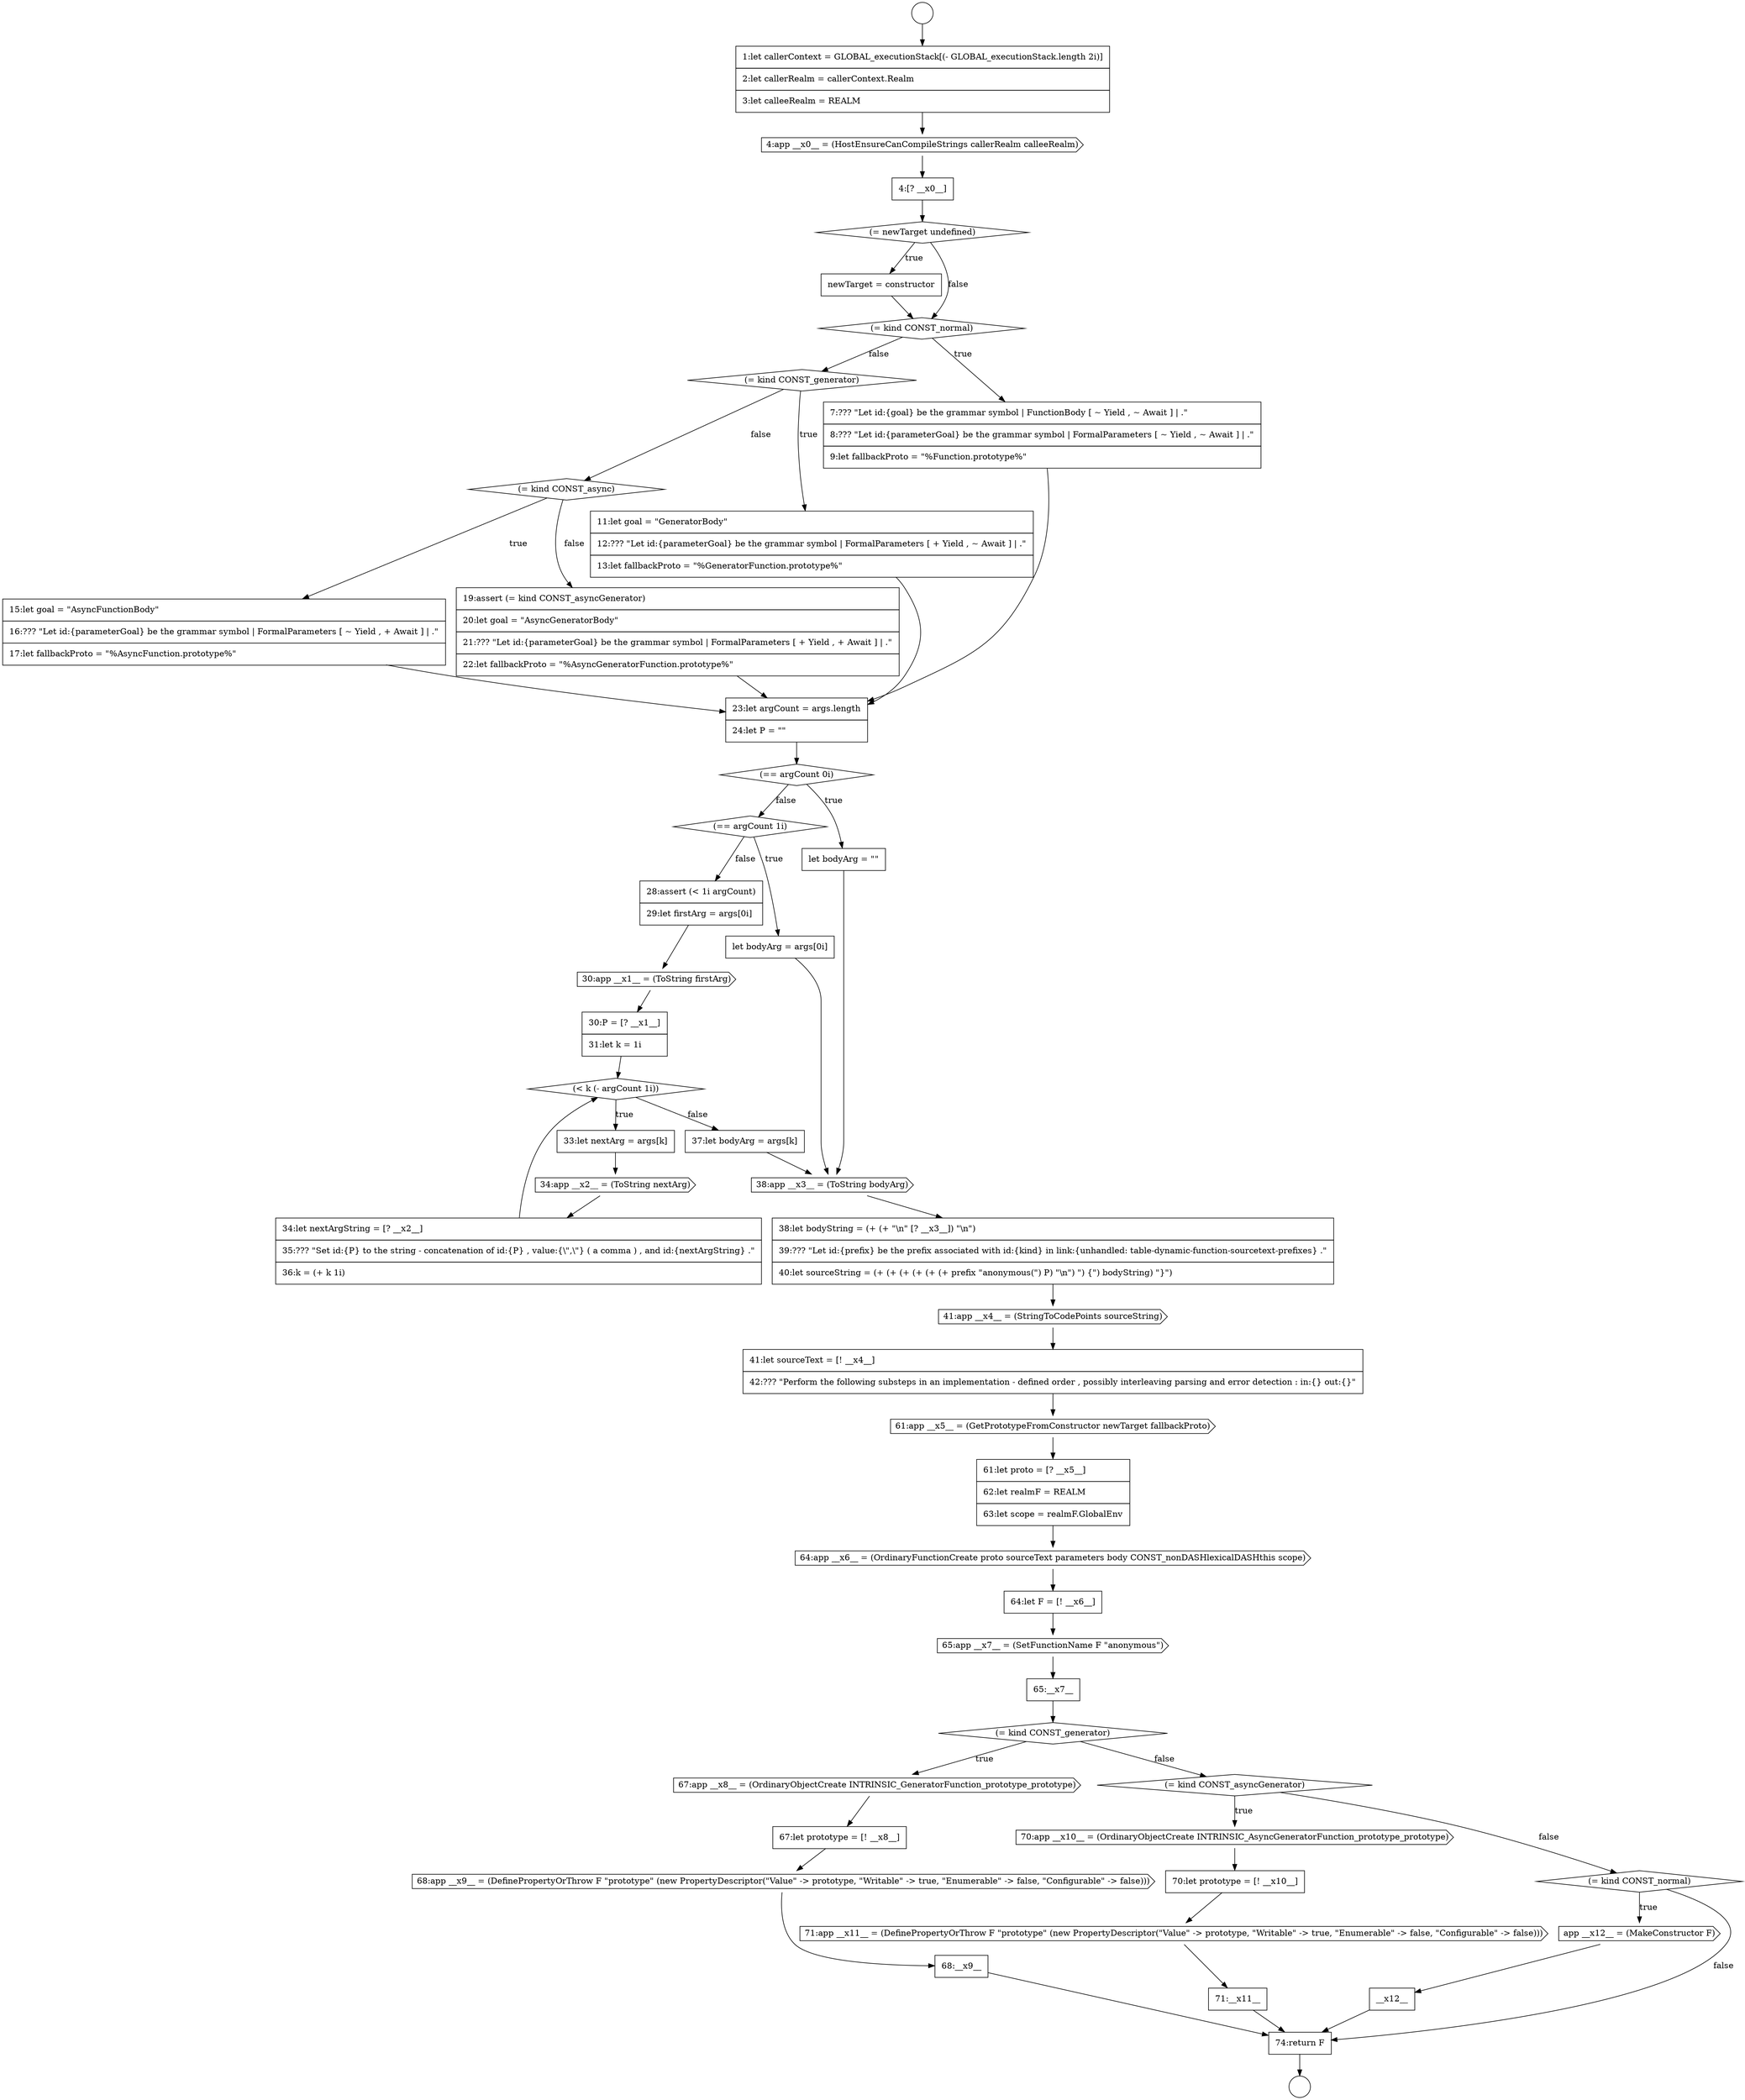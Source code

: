 digraph {
  node12606 [shape=diamond, label=<<font color="black">(= kind CONST_generator)</font>> color="black" fillcolor="white" style=filled]
  node12638 [shape=none, margin=0, label=<<font color="black">
    <table border="0" cellborder="1" cellspacing="0" cellpadding="10">
      <tr><td align="left">68:__x9__</td></tr>
    </table>
  </font>> color="black" fillcolor="white" style=filled]
  node12623 [shape=none, margin=0, label=<<font color="black">
    <table border="0" cellborder="1" cellspacing="0" cellpadding="10">
      <tr><td align="left">37:let bodyArg = args[k]</td></tr>
    </table>
  </font>> color="black" fillcolor="white" style=filled]
  node12645 [shape=cds, label=<<font color="black">app __x12__ = (MakeConstructor F)</font>> color="black" fillcolor="white" style=filled]
  node12636 [shape=none, margin=0, label=<<font color="black">
    <table border="0" cellborder="1" cellspacing="0" cellpadding="10">
      <tr><td align="left">67:let prototype = [! __x8__]</td></tr>
    </table>
  </font>> color="black" fillcolor="white" style=filled]
  node12624 [shape=cds, label=<<font color="black">38:app __x3__ = (ToString bodyArg)</font>> color="black" fillcolor="white" style=filled]
  node12631 [shape=none, margin=0, label=<<font color="black">
    <table border="0" cellborder="1" cellspacing="0" cellpadding="10">
      <tr><td align="left">64:let F = [! __x6__]</td></tr>
    </table>
  </font>> color="black" fillcolor="white" style=filled]
  node12644 [shape=diamond, label=<<font color="black">(= kind CONST_normal)</font>> color="black" fillcolor="white" style=filled]
  node12612 [shape=diamond, label=<<font color="black">(== argCount 0i)</font>> color="black" fillcolor="white" style=filled]
  node12615 [shape=none, margin=0, label=<<font color="black">
    <table border="0" cellborder="1" cellspacing="0" cellpadding="10">
      <tr><td align="left">let bodyArg = args[0i]</td></tr>
    </table>
  </font>> color="black" fillcolor="white" style=filled]
  node12605 [shape=none, margin=0, label=<<font color="black">
    <table border="0" cellborder="1" cellspacing="0" cellpadding="10">
      <tr><td align="left">7:??? &quot;Let id:{goal} be the grammar symbol | FunctionBody [ ~ Yield , ~ Await ] | .&quot;</td></tr>
      <tr><td align="left">8:??? &quot;Let id:{parameterGoal} be the grammar symbol | FormalParameters [ ~ Yield , ~ Await ] | .&quot;</td></tr>
      <tr><td align="left">9:let fallbackProto = &quot;%Function.prototype%&quot;</td></tr>
    </table>
  </font>> color="black" fillcolor="white" style=filled]
  node12637 [shape=cds, label=<<font color="black">68:app __x9__ = (DefinePropertyOrThrow F &quot;prototype&quot; (new PropertyDescriptor(&quot;Value&quot; -&gt; prototype, &quot;Writable&quot; -&gt; true, &quot;Enumerable&quot; -&gt; false, &quot;Configurable&quot; -&gt; false)))</font>> color="black" fillcolor="white" style=filled]
  node12629 [shape=none, margin=0, label=<<font color="black">
    <table border="0" cellborder="1" cellspacing="0" cellpadding="10">
      <tr><td align="left">61:let proto = [? __x5__]</td></tr>
      <tr><td align="left">62:let realmF = REALM</td></tr>
      <tr><td align="left">63:let scope = realmF.GlobalEnv</td></tr>
    </table>
  </font>> color="black" fillcolor="white" style=filled]
  node12614 [shape=diamond, label=<<font color="black">(== argCount 1i)</font>> color="black" fillcolor="white" style=filled]
  node12597 [shape=circle label=" " color="black" fillcolor="white" style=filled]
  node12607 [shape=none, margin=0, label=<<font color="black">
    <table border="0" cellborder="1" cellspacing="0" cellpadding="10">
      <tr><td align="left">11:let goal = &quot;GeneratorBody&quot;</td></tr>
      <tr><td align="left">12:??? &quot;Let id:{parameterGoal} be the grammar symbol | FormalParameters [ + Yield , ~ Await ] | .&quot;</td></tr>
      <tr><td align="left">13:let fallbackProto = &quot;%GeneratorFunction.prototype%&quot;</td></tr>
    </table>
  </font>> color="black" fillcolor="white" style=filled]
  node12634 [shape=diamond, label=<<font color="black">(= kind CONST_generator)</font>> color="black" fillcolor="white" style=filled]
  node12602 [shape=diamond, label=<<font color="black">(= newTarget undefined)</font>> color="black" fillcolor="white" style=filled]
  node12617 [shape=cds, label=<<font color="black">30:app __x1__ = (ToString firstArg)</font>> color="black" fillcolor="white" style=filled]
  node12646 [shape=none, margin=0, label=<<font color="black">
    <table border="0" cellborder="1" cellspacing="0" cellpadding="10">
      <tr><td align="left">__x12__</td></tr>
    </table>
  </font>> color="black" fillcolor="white" style=filled]
  node12642 [shape=cds, label=<<font color="black">71:app __x11__ = (DefinePropertyOrThrow F &quot;prototype&quot; (new PropertyDescriptor(&quot;Value&quot; -&gt; prototype, &quot;Writable&quot; -&gt; true, &quot;Enumerable&quot; -&gt; false, &quot;Configurable&quot; -&gt; false)))</font>> color="black" fillcolor="white" style=filled]
  node12621 [shape=cds, label=<<font color="black">34:app __x2__ = (ToString nextArg)</font>> color="black" fillcolor="white" style=filled]
  node12610 [shape=none, margin=0, label=<<font color="black">
    <table border="0" cellborder="1" cellspacing="0" cellpadding="10">
      <tr><td align="left">19:assert (= kind CONST_asyncGenerator)</td></tr>
      <tr><td align="left">20:let goal = &quot;AsyncGeneratorBody&quot;</td></tr>
      <tr><td align="left">21:??? &quot;Let id:{parameterGoal} be the grammar symbol | FormalParameters [ + Yield , + Await ] | .&quot;</td></tr>
      <tr><td align="left">22:let fallbackProto = &quot;%AsyncGeneratorFunction.prototype%&quot;</td></tr>
    </table>
  </font>> color="black" fillcolor="white" style=filled]
  node12625 [shape=none, margin=0, label=<<font color="black">
    <table border="0" cellborder="1" cellspacing="0" cellpadding="10">
      <tr><td align="left">38:let bodyString = (+ (+ &quot;\n&quot; [? __x3__]) &quot;\n&quot;)</td></tr>
      <tr><td align="left">39:??? &quot;Let id:{prefix} be the prefix associated with id:{kind} in link:{unhandled: table-dynamic-function-sourcetext-prefixes} .&quot;</td></tr>
      <tr><td align="left">40:let sourceString = (+ (+ (+ (+ (+ (+ prefix &quot;anonymous(&quot;) P) &quot;\n&quot;) &quot;) {&quot;) bodyString) &quot;}&quot;)</td></tr>
    </table>
  </font>> color="black" fillcolor="white" style=filled]
  node12613 [shape=none, margin=0, label=<<font color="black">
    <table border="0" cellborder="1" cellspacing="0" cellpadding="10">
      <tr><td align="left">let bodyArg = &quot;&quot;</td></tr>
    </table>
  </font>> color="black" fillcolor="white" style=filled]
  node12635 [shape=cds, label=<<font color="black">67:app __x8__ = (OrdinaryObjectCreate INTRINSIC_GeneratorFunction_prototype_prototype)</font>> color="black" fillcolor="white" style=filled]
  node12608 [shape=diamond, label=<<font color="black">(= kind CONST_async)</font>> color="black" fillcolor="white" style=filled]
  node12640 [shape=cds, label=<<font color="black">70:app __x10__ = (OrdinaryObjectCreate INTRINSIC_AsyncGeneratorFunction_prototype_prototype)</font>> color="black" fillcolor="white" style=filled]
  node12618 [shape=none, margin=0, label=<<font color="black">
    <table border="0" cellborder="1" cellspacing="0" cellpadding="10">
      <tr><td align="left">30:P = [? __x1__]</td></tr>
      <tr><td align="left">31:let k = 1i</td></tr>
    </table>
  </font>> color="black" fillcolor="white" style=filled]
  node12603 [shape=none, margin=0, label=<<font color="black">
    <table border="0" cellborder="1" cellspacing="0" cellpadding="10">
      <tr><td align="left">newTarget = constructor</td></tr>
    </table>
  </font>> color="black" fillcolor="white" style=filled]
  node12639 [shape=diamond, label=<<font color="black">(= kind CONST_asyncGenerator)</font>> color="black" fillcolor="white" style=filled]
  node12622 [shape=none, margin=0, label=<<font color="black">
    <table border="0" cellborder="1" cellspacing="0" cellpadding="10">
      <tr><td align="left">34:let nextArgString = [? __x2__]</td></tr>
      <tr><td align="left">35:??? &quot;Set id:{P} to the string - concatenation of id:{P} , value:{\&quot;,\&quot;} ( a comma ) , and id:{nextArgString} .&quot;</td></tr>
      <tr><td align="left">36:k = (+ k 1i)</td></tr>
    </table>
  </font>> color="black" fillcolor="white" style=filled]
  node12600 [shape=cds, label=<<font color="black">4:app __x0__ = (HostEnsureCanCompileStrings callerRealm calleeRealm)</font>> color="black" fillcolor="white" style=filled]
  node12632 [shape=cds, label=<<font color="black">65:app __x7__ = (SetFunctionName F &quot;anonymous&quot;)</font>> color="black" fillcolor="white" style=filled]
  node12641 [shape=none, margin=0, label=<<font color="black">
    <table border="0" cellborder="1" cellspacing="0" cellpadding="10">
      <tr><td align="left">70:let prototype = [! __x10__]</td></tr>
    </table>
  </font>> color="black" fillcolor="white" style=filled]
  node12628 [shape=cds, label=<<font color="black">61:app __x5__ = (GetPrototypeFromConstructor newTarget fallbackProto)</font>> color="black" fillcolor="white" style=filled]
  node12609 [shape=none, margin=0, label=<<font color="black">
    <table border="0" cellborder="1" cellspacing="0" cellpadding="10">
      <tr><td align="left">15:let goal = &quot;AsyncFunctionBody&quot;</td></tr>
      <tr><td align="left">16:??? &quot;Let id:{parameterGoal} be the grammar symbol | FormalParameters [ ~ Yield , + Await ] | .&quot;</td></tr>
      <tr><td align="left">17:let fallbackProto = &quot;%AsyncFunction.prototype%&quot;</td></tr>
    </table>
  </font>> color="black" fillcolor="white" style=filled]
  node12604 [shape=diamond, label=<<font color="black">(= kind CONST_normal)</font>> color="black" fillcolor="white" style=filled]
  node12619 [shape=diamond, label=<<font color="black">(&lt; k (- argCount 1i))</font>> color="black" fillcolor="white" style=filled]
  node12599 [shape=none, margin=0, label=<<font color="black">
    <table border="0" cellborder="1" cellspacing="0" cellpadding="10">
      <tr><td align="left">1:let callerContext = GLOBAL_executionStack[(- GLOBAL_executionStack.length 2i)]</td></tr>
      <tr><td align="left">2:let callerRealm = callerContext.Realm</td></tr>
      <tr><td align="left">3:let calleeRealm = REALM</td></tr>
    </table>
  </font>> color="black" fillcolor="white" style=filled]
  node12627 [shape=none, margin=0, label=<<font color="black">
    <table border="0" cellborder="1" cellspacing="0" cellpadding="10">
      <tr><td align="left">41:let sourceText = [! __x4__]</td></tr>
      <tr><td align="left">42:??? &quot;Perform the following substeps in an implementation - defined order , possibly interleaving parsing and error detection : in:{} out:{}&quot;</td></tr>
    </table>
  </font>> color="black" fillcolor="white" style=filled]
  node12616 [shape=none, margin=0, label=<<font color="black">
    <table border="0" cellborder="1" cellspacing="0" cellpadding="10">
      <tr><td align="left">28:assert (&lt; 1i argCount)</td></tr>
      <tr><td align="left">29:let firstArg = args[0i]</td></tr>
    </table>
  </font>> color="black" fillcolor="white" style=filled]
  node12647 [shape=none, margin=0, label=<<font color="black">
    <table border="0" cellborder="1" cellspacing="0" cellpadding="10">
      <tr><td align="left">74:return F</td></tr>
    </table>
  </font>> color="black" fillcolor="white" style=filled]
  node12630 [shape=cds, label=<<font color="black">64:app __x6__ = (OrdinaryFunctionCreate proto sourceText parameters body CONST_nonDASHlexicalDASHthis scope)</font>> color="black" fillcolor="white" style=filled]
  node12633 [shape=none, margin=0, label=<<font color="black">
    <table border="0" cellborder="1" cellspacing="0" cellpadding="10">
      <tr><td align="left">65:__x7__</td></tr>
    </table>
  </font>> color="black" fillcolor="white" style=filled]
  node12598 [shape=circle label=" " color="black" fillcolor="white" style=filled]
  node12620 [shape=none, margin=0, label=<<font color="black">
    <table border="0" cellborder="1" cellspacing="0" cellpadding="10">
      <tr><td align="left">33:let nextArg = args[k]</td></tr>
    </table>
  </font>> color="black" fillcolor="white" style=filled]
  node12601 [shape=none, margin=0, label=<<font color="black">
    <table border="0" cellborder="1" cellspacing="0" cellpadding="10">
      <tr><td align="left">4:[? __x0__]</td></tr>
    </table>
  </font>> color="black" fillcolor="white" style=filled]
  node12611 [shape=none, margin=0, label=<<font color="black">
    <table border="0" cellborder="1" cellspacing="0" cellpadding="10">
      <tr><td align="left">23:let argCount = args.length</td></tr>
      <tr><td align="left">24:let P = &quot;&quot;</td></tr>
    </table>
  </font>> color="black" fillcolor="white" style=filled]
  node12626 [shape=cds, label=<<font color="black">41:app __x4__ = (StringToCodePoints sourceString)</font>> color="black" fillcolor="white" style=filled]
  node12643 [shape=none, margin=0, label=<<font color="black">
    <table border="0" cellborder="1" cellspacing="0" cellpadding="10">
      <tr><td align="left">71:__x11__</td></tr>
    </table>
  </font>> color="black" fillcolor="white" style=filled]
  node12626 -> node12627 [ color="black"]
  node12599 -> node12600 [ color="black"]
  node12600 -> node12601 [ color="black"]
  node12612 -> node12613 [label=<<font color="black">true</font>> color="black"]
  node12612 -> node12614 [label=<<font color="black">false</font>> color="black"]
  node12620 -> node12621 [ color="black"]
  node12645 -> node12646 [ color="black"]
  node12613 -> node12624 [ color="black"]
  node12646 -> node12647 [ color="black"]
  node12628 -> node12629 [ color="black"]
  node12610 -> node12611 [ color="black"]
  node12621 -> node12622 [ color="black"]
  node12631 -> node12632 [ color="black"]
  node12601 -> node12602 [ color="black"]
  node12607 -> node12611 [ color="black"]
  node12597 -> node12599 [ color="black"]
  node12622 -> node12619 [ color="black"]
  node12611 -> node12612 [ color="black"]
  node12632 -> node12633 [ color="black"]
  node12640 -> node12641 [ color="black"]
  node12609 -> node12611 [ color="black"]
  node12642 -> node12643 [ color="black"]
  node12606 -> node12607 [label=<<font color="black">true</font>> color="black"]
  node12606 -> node12608 [label=<<font color="black">false</font>> color="black"]
  node12618 -> node12619 [ color="black"]
  node12636 -> node12637 [ color="black"]
  node12641 -> node12642 [ color="black"]
  node12644 -> node12645 [label=<<font color="black">true</font>> color="black"]
  node12644 -> node12647 [label=<<font color="black">false</font>> color="black"]
  node12630 -> node12631 [ color="black"]
  node12643 -> node12647 [ color="black"]
  node12635 -> node12636 [ color="black"]
  node12602 -> node12603 [label=<<font color="black">true</font>> color="black"]
  node12602 -> node12604 [label=<<font color="black">false</font>> color="black"]
  node12639 -> node12640 [label=<<font color="black">true</font>> color="black"]
  node12639 -> node12644 [label=<<font color="black">false</font>> color="black"]
  node12604 -> node12605 [label=<<font color="black">true</font>> color="black"]
  node12604 -> node12606 [label=<<font color="black">false</font>> color="black"]
  node12614 -> node12615 [label=<<font color="black">true</font>> color="black"]
  node12614 -> node12616 [label=<<font color="black">false</font>> color="black"]
  node12619 -> node12620 [label=<<font color="black">true</font>> color="black"]
  node12619 -> node12623 [label=<<font color="black">false</font>> color="black"]
  node12633 -> node12634 [ color="black"]
  node12615 -> node12624 [ color="black"]
  node12637 -> node12638 [ color="black"]
  node12634 -> node12635 [label=<<font color="black">true</font>> color="black"]
  node12634 -> node12639 [label=<<font color="black">false</font>> color="black"]
  node12623 -> node12624 [ color="black"]
  node12605 -> node12611 [ color="black"]
  node12638 -> node12647 [ color="black"]
  node12629 -> node12630 [ color="black"]
  node12627 -> node12628 [ color="black"]
  node12624 -> node12625 [ color="black"]
  node12647 -> node12598 [ color="black"]
  node12603 -> node12604 [ color="black"]
  node12608 -> node12609 [label=<<font color="black">true</font>> color="black"]
  node12608 -> node12610 [label=<<font color="black">false</font>> color="black"]
  node12616 -> node12617 [ color="black"]
  node12625 -> node12626 [ color="black"]
  node12617 -> node12618 [ color="black"]
}
